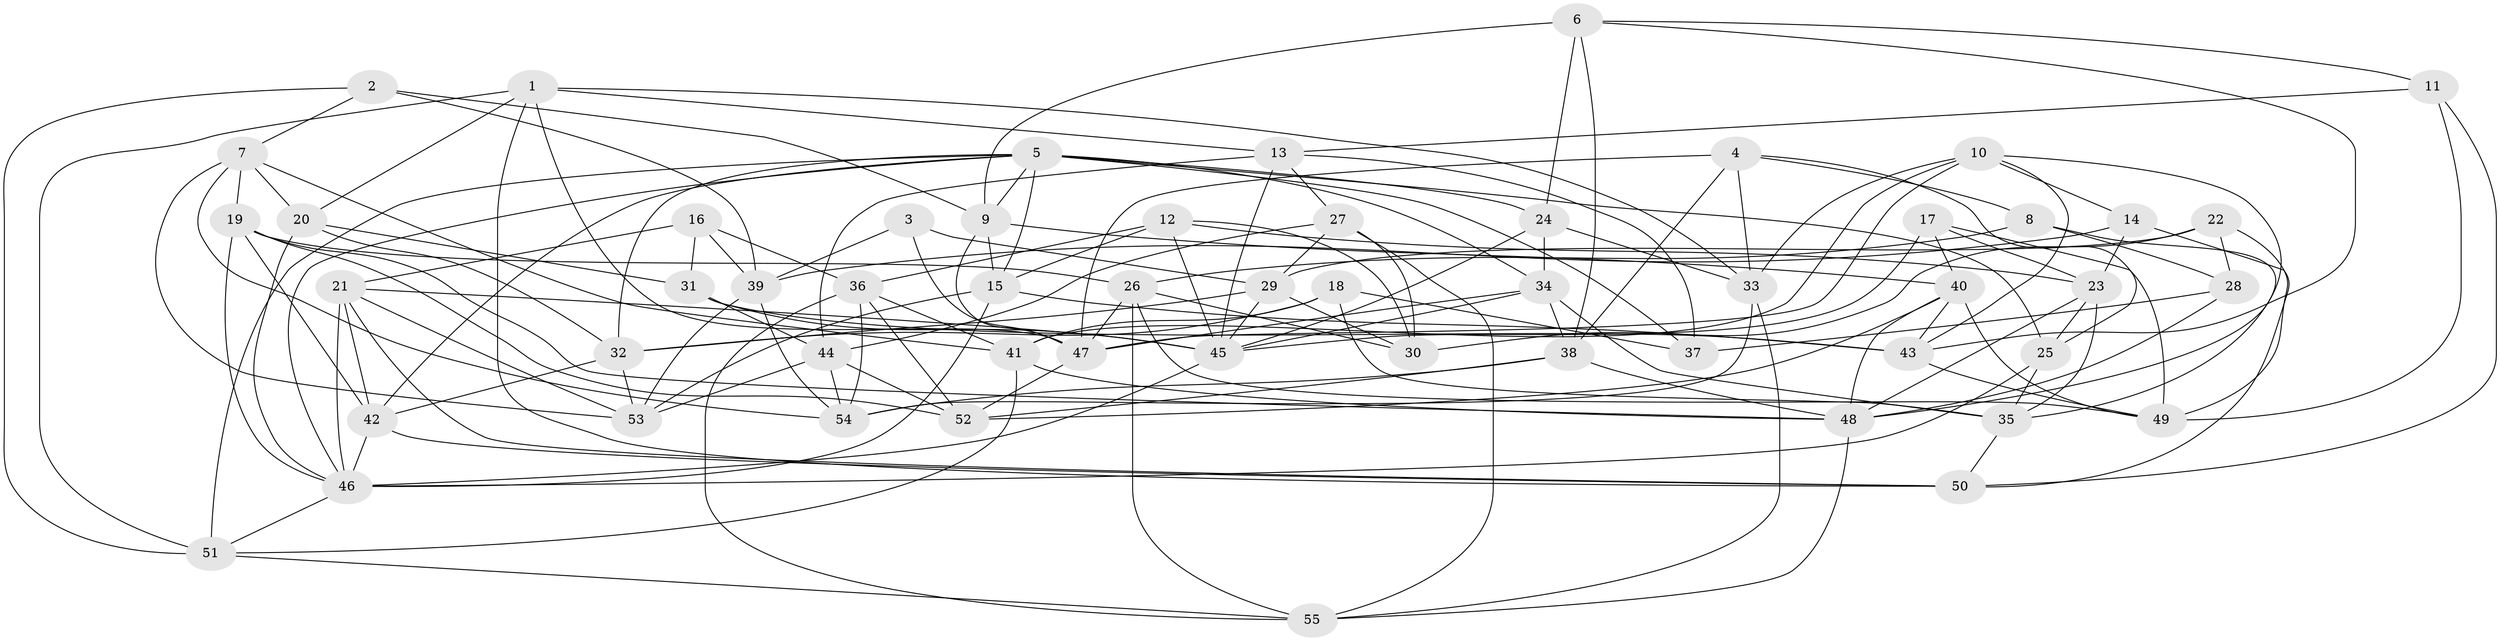 // original degree distribution, {4: 1.0}
// Generated by graph-tools (version 1.1) at 2025/26/03/09/25 03:26:50]
// undirected, 55 vertices, 156 edges
graph export_dot {
graph [start="1"]
  node [color=gray90,style=filled];
  1;
  2;
  3;
  4;
  5;
  6;
  7;
  8;
  9;
  10;
  11;
  12;
  13;
  14;
  15;
  16;
  17;
  18;
  19;
  20;
  21;
  22;
  23;
  24;
  25;
  26;
  27;
  28;
  29;
  30;
  31;
  32;
  33;
  34;
  35;
  36;
  37;
  38;
  39;
  40;
  41;
  42;
  43;
  44;
  45;
  46;
  47;
  48;
  49;
  50;
  51;
  52;
  53;
  54;
  55;
  1 -- 13 [weight=1.0];
  1 -- 20 [weight=1.0];
  1 -- 33 [weight=1.0];
  1 -- 47 [weight=1.0];
  1 -- 50 [weight=1.0];
  1 -- 51 [weight=1.0];
  2 -- 7 [weight=1.0];
  2 -- 9 [weight=1.0];
  2 -- 39 [weight=1.0];
  2 -- 51 [weight=1.0];
  3 -- 29 [weight=1.0];
  3 -- 39 [weight=1.0];
  3 -- 47 [weight=2.0];
  4 -- 8 [weight=1.0];
  4 -- 25 [weight=1.0];
  4 -- 33 [weight=1.0];
  4 -- 38 [weight=1.0];
  4 -- 47 [weight=2.0];
  5 -- 9 [weight=1.0];
  5 -- 15 [weight=1.0];
  5 -- 24 [weight=1.0];
  5 -- 25 [weight=1.0];
  5 -- 32 [weight=1.0];
  5 -- 34 [weight=1.0];
  5 -- 37 [weight=1.0];
  5 -- 42 [weight=1.0];
  5 -- 46 [weight=1.0];
  5 -- 51 [weight=1.0];
  6 -- 9 [weight=1.0];
  6 -- 11 [weight=1.0];
  6 -- 24 [weight=2.0];
  6 -- 38 [weight=1.0];
  6 -- 43 [weight=1.0];
  7 -- 19 [weight=1.0];
  7 -- 20 [weight=1.0];
  7 -- 41 [weight=1.0];
  7 -- 53 [weight=1.0];
  7 -- 54 [weight=1.0];
  8 -- 26 [weight=1.0];
  8 -- 28 [weight=1.0];
  8 -- 35 [weight=1.0];
  9 -- 15 [weight=1.0];
  9 -- 40 [weight=1.0];
  9 -- 47 [weight=1.0];
  10 -- 14 [weight=1.0];
  10 -- 33 [weight=1.0];
  10 -- 41 [weight=1.0];
  10 -- 43 [weight=1.0];
  10 -- 47 [weight=1.0];
  10 -- 48 [weight=1.0];
  11 -- 13 [weight=1.0];
  11 -- 49 [weight=1.0];
  11 -- 50 [weight=1.0];
  12 -- 15 [weight=1.0];
  12 -- 23 [weight=1.0];
  12 -- 30 [weight=1.0];
  12 -- 36 [weight=1.0];
  12 -- 45 [weight=2.0];
  13 -- 27 [weight=1.0];
  13 -- 37 [weight=1.0];
  13 -- 44 [weight=1.0];
  13 -- 45 [weight=1.0];
  14 -- 23 [weight=1.0];
  14 -- 39 [weight=1.0];
  14 -- 50 [weight=1.0];
  15 -- 43 [weight=1.0];
  15 -- 46 [weight=1.0];
  15 -- 53 [weight=1.0];
  16 -- 21 [weight=1.0];
  16 -- 31 [weight=1.0];
  16 -- 36 [weight=1.0];
  16 -- 39 [weight=1.0];
  17 -- 23 [weight=1.0];
  17 -- 40 [weight=1.0];
  17 -- 45 [weight=1.0];
  17 -- 49 [weight=1.0];
  18 -- 32 [weight=1.0];
  18 -- 35 [weight=1.0];
  18 -- 37 [weight=1.0];
  18 -- 41 [weight=1.0];
  19 -- 26 [weight=1.0];
  19 -- 42 [weight=1.0];
  19 -- 46 [weight=1.0];
  19 -- 48 [weight=1.0];
  19 -- 52 [weight=1.0];
  20 -- 31 [weight=2.0];
  20 -- 32 [weight=1.0];
  20 -- 46 [weight=1.0];
  21 -- 42 [weight=1.0];
  21 -- 45 [weight=1.0];
  21 -- 46 [weight=1.0];
  21 -- 50 [weight=1.0];
  21 -- 53 [weight=1.0];
  22 -- 28 [weight=1.0];
  22 -- 29 [weight=1.0];
  22 -- 30 [weight=1.0];
  22 -- 49 [weight=1.0];
  23 -- 25 [weight=1.0];
  23 -- 35 [weight=1.0];
  23 -- 48 [weight=1.0];
  24 -- 33 [weight=1.0];
  24 -- 34 [weight=1.0];
  24 -- 45 [weight=1.0];
  25 -- 35 [weight=1.0];
  25 -- 46 [weight=2.0];
  26 -- 30 [weight=1.0];
  26 -- 47 [weight=1.0];
  26 -- 49 [weight=1.0];
  26 -- 55 [weight=1.0];
  27 -- 29 [weight=1.0];
  27 -- 30 [weight=2.0];
  27 -- 44 [weight=1.0];
  27 -- 55 [weight=1.0];
  28 -- 37 [weight=3.0];
  28 -- 48 [weight=1.0];
  29 -- 30 [weight=1.0];
  29 -- 32 [weight=1.0];
  29 -- 45 [weight=1.0];
  31 -- 43 [weight=1.0];
  31 -- 44 [weight=1.0];
  31 -- 45 [weight=1.0];
  32 -- 42 [weight=1.0];
  32 -- 53 [weight=1.0];
  33 -- 54 [weight=1.0];
  33 -- 55 [weight=1.0];
  34 -- 35 [weight=1.0];
  34 -- 38 [weight=1.0];
  34 -- 45 [weight=1.0];
  34 -- 47 [weight=1.0];
  35 -- 50 [weight=1.0];
  36 -- 41 [weight=1.0];
  36 -- 52 [weight=1.0];
  36 -- 54 [weight=1.0];
  36 -- 55 [weight=1.0];
  38 -- 48 [weight=1.0];
  38 -- 52 [weight=1.0];
  38 -- 54 [weight=1.0];
  39 -- 53 [weight=1.0];
  39 -- 54 [weight=1.0];
  40 -- 43 [weight=1.0];
  40 -- 48 [weight=1.0];
  40 -- 49 [weight=1.0];
  40 -- 52 [weight=1.0];
  41 -- 48 [weight=1.0];
  41 -- 51 [weight=1.0];
  42 -- 46 [weight=1.0];
  42 -- 50 [weight=1.0];
  43 -- 49 [weight=1.0];
  44 -- 52 [weight=1.0];
  44 -- 53 [weight=1.0];
  44 -- 54 [weight=1.0];
  45 -- 46 [weight=1.0];
  46 -- 51 [weight=1.0];
  47 -- 52 [weight=1.0];
  48 -- 55 [weight=1.0];
  51 -- 55 [weight=1.0];
}

